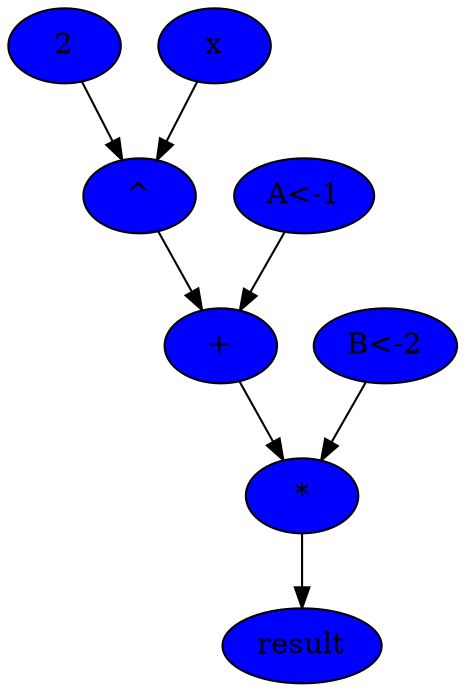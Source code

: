 digraph G {
	graph [bb="0,0,203.25,324"];
	node [label="\N"];
	7	 [fillcolor=blue,
		height=0.5,
		label=2,
		pos="27,306",
		style=filled,
		width=0.75];
	5	 [fillcolor=blue,
		height=0.5,
		label="^",
		pos="63,234",
		style=filled,
		width=0.75];
	7 -> 5	 [pos="e,54.696,251.15 35.35,288.76 39.712,280.28 45.147,269.71 50.041,260.2"];
	3	 [fillcolor=blue,
		height=0.5,
		label="+",
		pos="100,162",
		style=filled,
		width=0.75];
	5 -> 3	 [pos="e,91.465,179.15 71.582,216.76 76.065,208.28 81.651,197.71 86.681,188.2"];
	6	 [fillcolor=blue,
		height=0.5,
		label=x,
		pos="99,306",
		style=filled,
		width=0.75];
	6 -> 5	 [pos="e,71.304,251.15 90.65,288.76 86.288,280.28 80.853,269.71 75.959,260.2"];
	1	 [fillcolor=blue,
		height=0.5,
		label="*",
		pos="137,90",
		style=filled,
		width=0.75];
	3 -> 1	 [pos="e,128.46,107.15 108.58,144.76 113.06,136.28 118.65,125.71 123.68,116.2"];
	4	 [fillcolor=blue,
		height=0.5,
		label="A<-1",
		pos="138,234",
		style=filled,
		width=0.83048];
	4 -> 3	 [pos="e,108.77,179.15 129.19,216.76 124.58,208.28 118.84,197.71 113.68,188.2"];
	0	 [fillcolor=blue,
		height=0.5,
		label=result,
		pos="137,18",
		style=filled,
		width=0.84854];
	1 -> 0	 [pos="e,137,36.104 137,71.697 137,63.983 137,54.712 137,46.112"];
	2	 [fillcolor=blue,
		height=0.5,
		label="B<-2",
		pos="174,162",
		style=filled,
		width=0.81243];
	2 -> 1	 [pos="e,145.54,107.15 165.42,144.76 160.94,136.28 155.35,125.71 150.32,116.2"];
}
